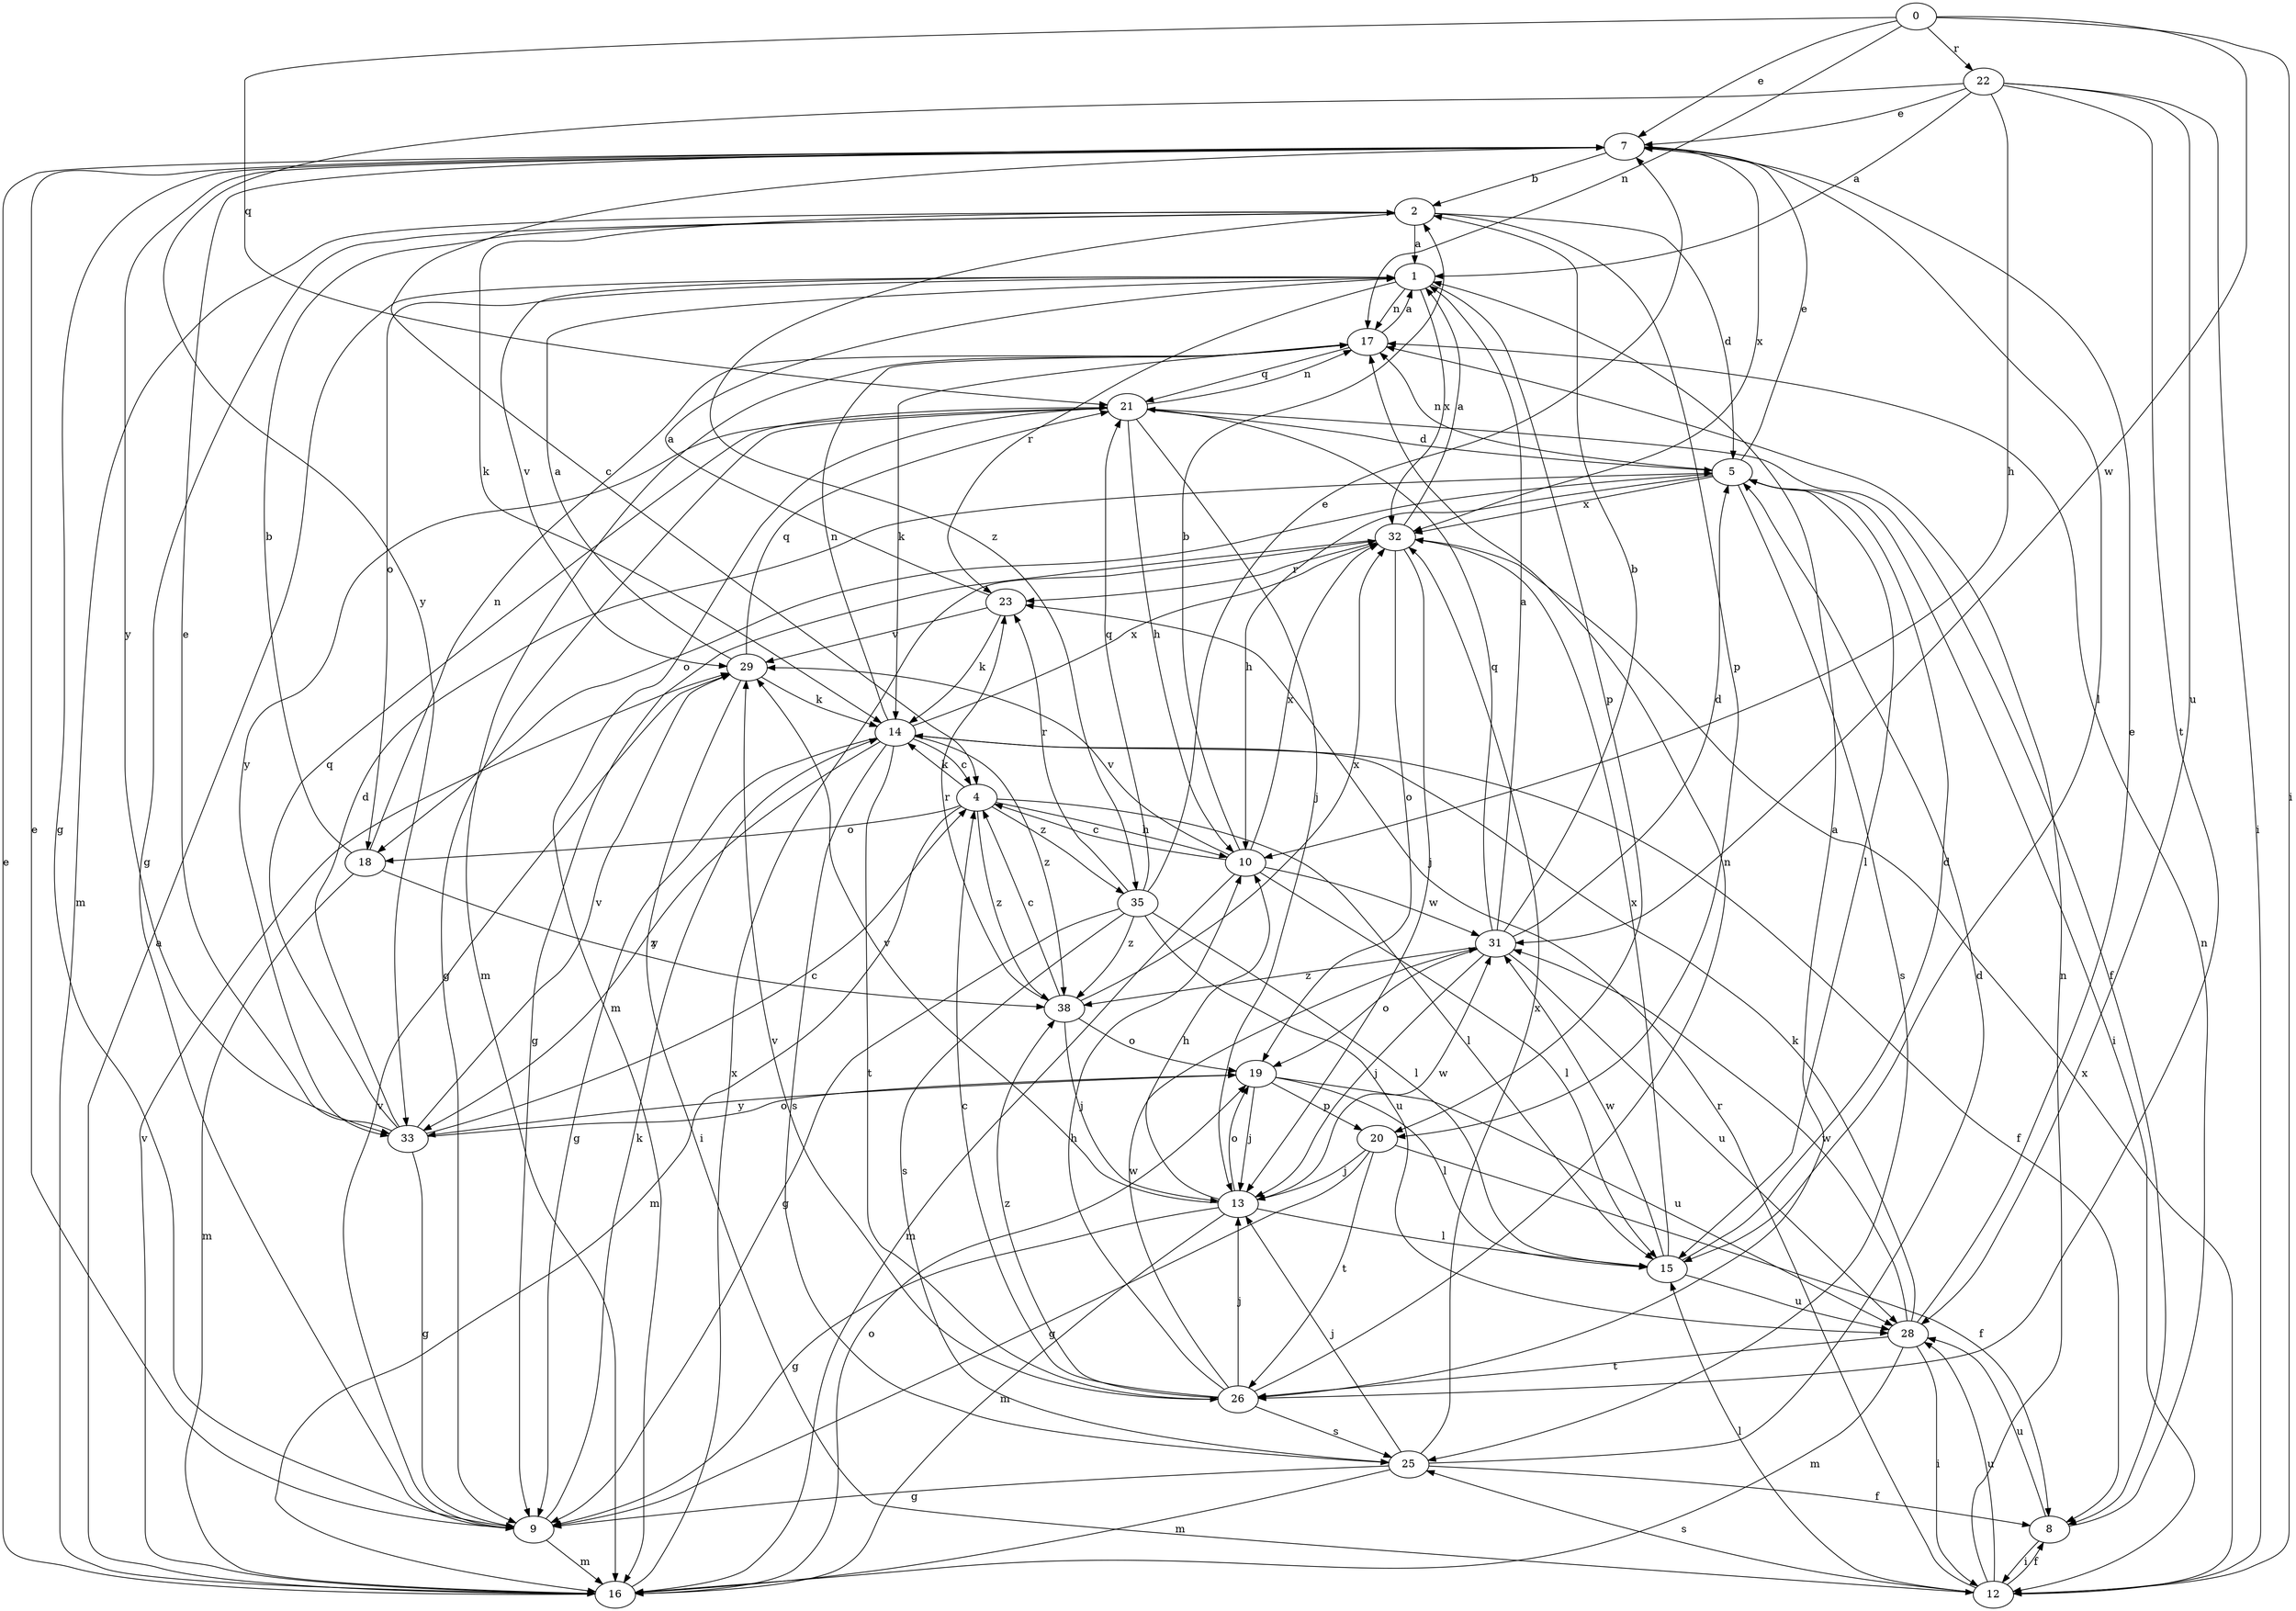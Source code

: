 strict digraph  {
0;
1;
2;
4;
5;
7;
8;
9;
10;
12;
13;
14;
15;
16;
17;
18;
19;
20;
21;
22;
23;
25;
26;
28;
29;
31;
32;
33;
35;
38;
0 -> 7  [label=e];
0 -> 12  [label=i];
0 -> 17  [label=n];
0 -> 21  [label=q];
0 -> 22  [label=r];
0 -> 31  [label=w];
1 -> 17  [label=n];
1 -> 18  [label=o];
1 -> 20  [label=p];
1 -> 23  [label=r];
1 -> 29  [label=v];
1 -> 32  [label=x];
2 -> 1  [label=a];
2 -> 5  [label=d];
2 -> 9  [label=g];
2 -> 14  [label=k];
2 -> 16  [label=m];
2 -> 20  [label=p];
2 -> 35  [label=z];
4 -> 10  [label=h];
4 -> 14  [label=k];
4 -> 15  [label=l];
4 -> 16  [label=m];
4 -> 18  [label=o];
4 -> 35  [label=z];
4 -> 38  [label=z];
5 -> 7  [label=e];
5 -> 10  [label=h];
5 -> 12  [label=i];
5 -> 15  [label=l];
5 -> 17  [label=n];
5 -> 18  [label=o];
5 -> 25  [label=s];
5 -> 32  [label=x];
7 -> 2  [label=b];
7 -> 4  [label=c];
7 -> 9  [label=g];
7 -> 15  [label=l];
7 -> 32  [label=x];
7 -> 33  [label=y];
8 -> 12  [label=i];
8 -> 17  [label=n];
8 -> 28  [label=u];
9 -> 7  [label=e];
9 -> 14  [label=k];
9 -> 16  [label=m];
9 -> 29  [label=v];
10 -> 2  [label=b];
10 -> 4  [label=c];
10 -> 15  [label=l];
10 -> 16  [label=m];
10 -> 29  [label=v];
10 -> 31  [label=w];
10 -> 32  [label=x];
12 -> 8  [label=f];
12 -> 15  [label=l];
12 -> 17  [label=n];
12 -> 23  [label=r];
12 -> 25  [label=s];
12 -> 28  [label=u];
12 -> 32  [label=x];
13 -> 9  [label=g];
13 -> 10  [label=h];
13 -> 15  [label=l];
13 -> 16  [label=m];
13 -> 19  [label=o];
13 -> 29  [label=v];
13 -> 31  [label=w];
14 -> 4  [label=c];
14 -> 8  [label=f];
14 -> 9  [label=g];
14 -> 17  [label=n];
14 -> 25  [label=s];
14 -> 26  [label=t];
14 -> 32  [label=x];
14 -> 33  [label=y];
14 -> 38  [label=z];
15 -> 5  [label=d];
15 -> 28  [label=u];
15 -> 31  [label=w];
15 -> 32  [label=x];
16 -> 1  [label=a];
16 -> 7  [label=e];
16 -> 19  [label=o];
16 -> 29  [label=v];
16 -> 32  [label=x];
17 -> 1  [label=a];
17 -> 14  [label=k];
17 -> 16  [label=m];
17 -> 21  [label=q];
18 -> 2  [label=b];
18 -> 16  [label=m];
18 -> 17  [label=n];
18 -> 38  [label=z];
19 -> 13  [label=j];
19 -> 15  [label=l];
19 -> 20  [label=p];
19 -> 28  [label=u];
19 -> 33  [label=y];
20 -> 8  [label=f];
20 -> 9  [label=g];
20 -> 13  [label=j];
20 -> 26  [label=t];
21 -> 5  [label=d];
21 -> 8  [label=f];
21 -> 9  [label=g];
21 -> 10  [label=h];
21 -> 13  [label=j];
21 -> 16  [label=m];
21 -> 17  [label=n];
21 -> 33  [label=y];
22 -> 1  [label=a];
22 -> 7  [label=e];
22 -> 10  [label=h];
22 -> 12  [label=i];
22 -> 26  [label=t];
22 -> 28  [label=u];
22 -> 33  [label=y];
23 -> 1  [label=a];
23 -> 14  [label=k];
23 -> 29  [label=v];
25 -> 5  [label=d];
25 -> 8  [label=f];
25 -> 9  [label=g];
25 -> 13  [label=j];
25 -> 16  [label=m];
25 -> 32  [label=x];
26 -> 1  [label=a];
26 -> 4  [label=c];
26 -> 10  [label=h];
26 -> 13  [label=j];
26 -> 17  [label=n];
26 -> 25  [label=s];
26 -> 29  [label=v];
26 -> 31  [label=w];
26 -> 38  [label=z];
28 -> 7  [label=e];
28 -> 12  [label=i];
28 -> 14  [label=k];
28 -> 16  [label=m];
28 -> 26  [label=t];
28 -> 31  [label=w];
29 -> 1  [label=a];
29 -> 12  [label=i];
29 -> 14  [label=k];
29 -> 21  [label=q];
31 -> 1  [label=a];
31 -> 2  [label=b];
31 -> 5  [label=d];
31 -> 13  [label=j];
31 -> 19  [label=o];
31 -> 21  [label=q];
31 -> 28  [label=u];
31 -> 38  [label=z];
32 -> 1  [label=a];
32 -> 9  [label=g];
32 -> 13  [label=j];
32 -> 19  [label=o];
32 -> 23  [label=r];
33 -> 4  [label=c];
33 -> 5  [label=d];
33 -> 7  [label=e];
33 -> 9  [label=g];
33 -> 19  [label=o];
33 -> 21  [label=q];
33 -> 29  [label=v];
35 -> 7  [label=e];
35 -> 9  [label=g];
35 -> 15  [label=l];
35 -> 21  [label=q];
35 -> 23  [label=r];
35 -> 25  [label=s];
35 -> 28  [label=u];
35 -> 38  [label=z];
38 -> 4  [label=c];
38 -> 13  [label=j];
38 -> 19  [label=o];
38 -> 23  [label=r];
38 -> 32  [label=x];
}
